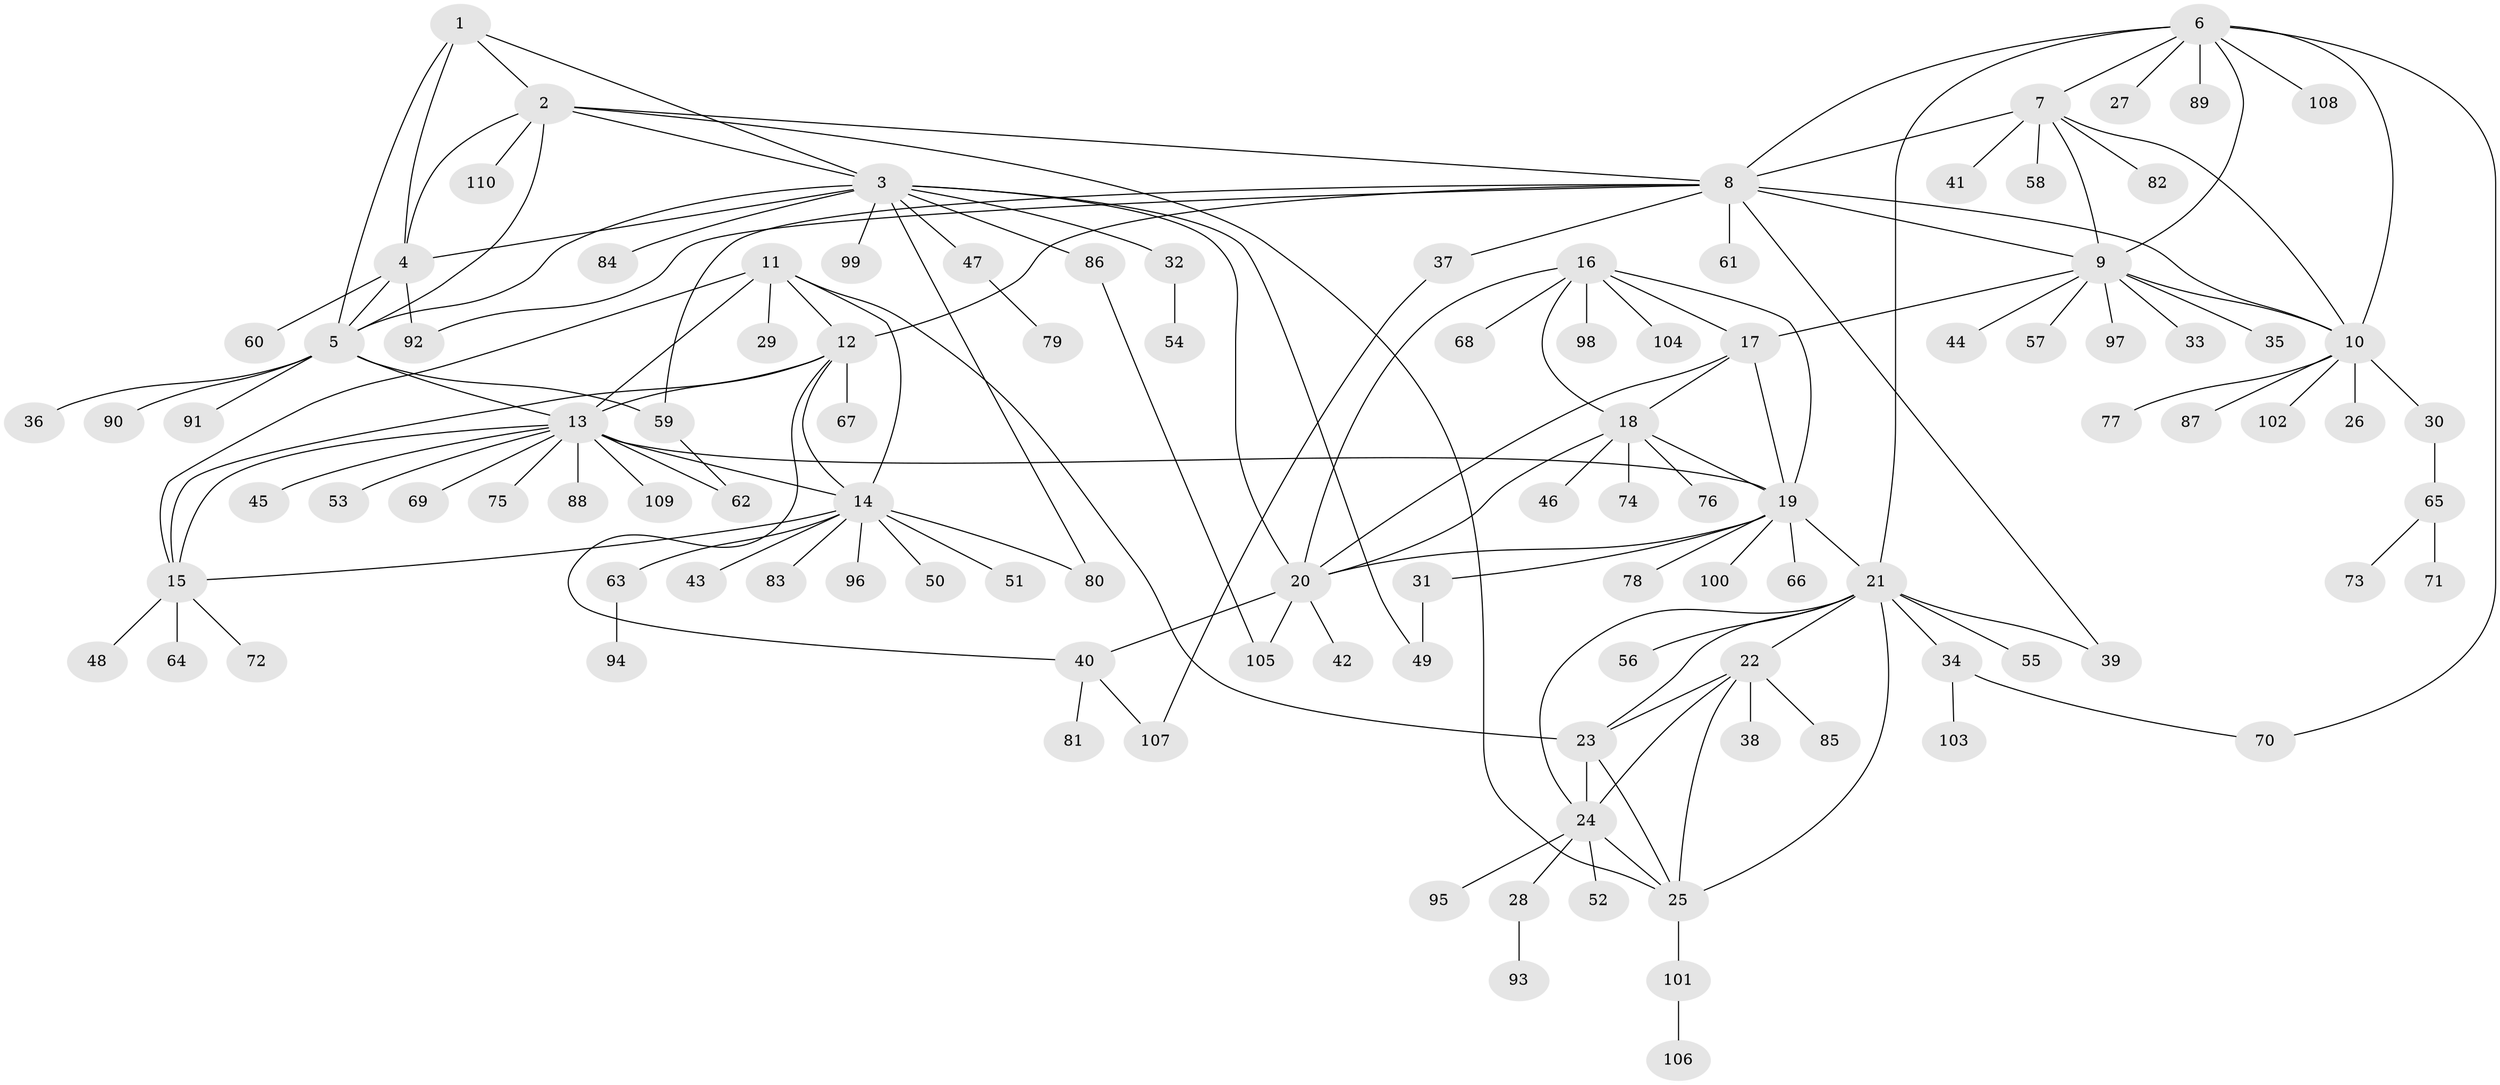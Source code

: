 // Generated by graph-tools (version 1.1) at 2025/15/03/09/25 04:15:48]
// undirected, 110 vertices, 155 edges
graph export_dot {
graph [start="1"]
  node [color=gray90,style=filled];
  1;
  2;
  3;
  4;
  5;
  6;
  7;
  8;
  9;
  10;
  11;
  12;
  13;
  14;
  15;
  16;
  17;
  18;
  19;
  20;
  21;
  22;
  23;
  24;
  25;
  26;
  27;
  28;
  29;
  30;
  31;
  32;
  33;
  34;
  35;
  36;
  37;
  38;
  39;
  40;
  41;
  42;
  43;
  44;
  45;
  46;
  47;
  48;
  49;
  50;
  51;
  52;
  53;
  54;
  55;
  56;
  57;
  58;
  59;
  60;
  61;
  62;
  63;
  64;
  65;
  66;
  67;
  68;
  69;
  70;
  71;
  72;
  73;
  74;
  75;
  76;
  77;
  78;
  79;
  80;
  81;
  82;
  83;
  84;
  85;
  86;
  87;
  88;
  89;
  90;
  91;
  92;
  93;
  94;
  95;
  96;
  97;
  98;
  99;
  100;
  101;
  102;
  103;
  104;
  105;
  106;
  107;
  108;
  109;
  110;
  1 -- 2;
  1 -- 3;
  1 -- 4;
  1 -- 5;
  2 -- 3;
  2 -- 4;
  2 -- 5;
  2 -- 8;
  2 -- 25;
  2 -- 110;
  3 -- 4;
  3 -- 5;
  3 -- 20;
  3 -- 32;
  3 -- 47;
  3 -- 49;
  3 -- 80;
  3 -- 84;
  3 -- 86;
  3 -- 99;
  4 -- 5;
  4 -- 60;
  4 -- 92;
  5 -- 13;
  5 -- 36;
  5 -- 59;
  5 -- 90;
  5 -- 91;
  6 -- 7;
  6 -- 8;
  6 -- 9;
  6 -- 10;
  6 -- 21;
  6 -- 27;
  6 -- 70;
  6 -- 89;
  6 -- 108;
  7 -- 8;
  7 -- 9;
  7 -- 10;
  7 -- 41;
  7 -- 58;
  7 -- 82;
  8 -- 9;
  8 -- 10;
  8 -- 12;
  8 -- 37;
  8 -- 39;
  8 -- 59;
  8 -- 61;
  8 -- 92;
  9 -- 10;
  9 -- 17;
  9 -- 33;
  9 -- 35;
  9 -- 44;
  9 -- 57;
  9 -- 97;
  10 -- 26;
  10 -- 30;
  10 -- 77;
  10 -- 87;
  10 -- 102;
  11 -- 12;
  11 -- 13;
  11 -- 14;
  11 -- 15;
  11 -- 23;
  11 -- 29;
  12 -- 13;
  12 -- 14;
  12 -- 15;
  12 -- 40;
  12 -- 67;
  13 -- 14;
  13 -- 15;
  13 -- 19;
  13 -- 45;
  13 -- 53;
  13 -- 62;
  13 -- 69;
  13 -- 75;
  13 -- 88;
  13 -- 109;
  14 -- 15;
  14 -- 43;
  14 -- 50;
  14 -- 51;
  14 -- 63;
  14 -- 80;
  14 -- 83;
  14 -- 96;
  15 -- 48;
  15 -- 64;
  15 -- 72;
  16 -- 17;
  16 -- 18;
  16 -- 19;
  16 -- 20;
  16 -- 68;
  16 -- 98;
  16 -- 104;
  17 -- 18;
  17 -- 19;
  17 -- 20;
  18 -- 19;
  18 -- 20;
  18 -- 46;
  18 -- 74;
  18 -- 76;
  19 -- 20;
  19 -- 21;
  19 -- 31;
  19 -- 66;
  19 -- 78;
  19 -- 100;
  20 -- 40;
  20 -- 42;
  20 -- 105;
  21 -- 22;
  21 -- 23;
  21 -- 24;
  21 -- 25;
  21 -- 34;
  21 -- 39;
  21 -- 55;
  21 -- 56;
  22 -- 23;
  22 -- 24;
  22 -- 25;
  22 -- 38;
  22 -- 85;
  23 -- 24;
  23 -- 25;
  24 -- 25;
  24 -- 28;
  24 -- 52;
  24 -- 95;
  25 -- 101;
  28 -- 93;
  30 -- 65;
  31 -- 49;
  32 -- 54;
  34 -- 70;
  34 -- 103;
  37 -- 107;
  40 -- 81;
  40 -- 107;
  47 -- 79;
  59 -- 62;
  63 -- 94;
  65 -- 71;
  65 -- 73;
  86 -- 105;
  101 -- 106;
}

